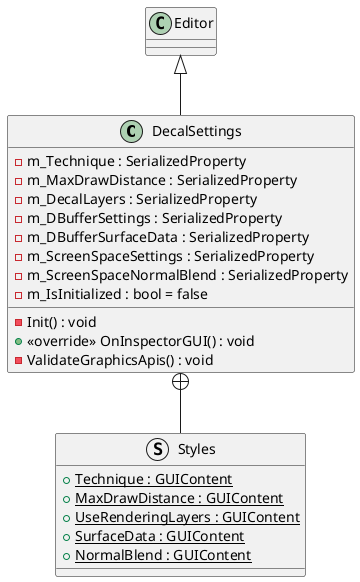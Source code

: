 @startuml
class DecalSettings {
    - m_Technique : SerializedProperty
    - m_MaxDrawDistance : SerializedProperty
    - m_DecalLayers : SerializedProperty
    - m_DBufferSettings : SerializedProperty
    - m_DBufferSurfaceData : SerializedProperty
    - m_ScreenSpaceSettings : SerializedProperty
    - m_ScreenSpaceNormalBlend : SerializedProperty
    - m_IsInitialized : bool = false
    - Init() : void
    + <<override>> OnInspectorGUI() : void
    - ValidateGraphicsApis() : void
}
struct Styles {
    + {static} Technique : GUIContent
    + {static} MaxDrawDistance : GUIContent
    + {static} UseRenderingLayers : GUIContent
    + {static} SurfaceData : GUIContent
    + {static} NormalBlend : GUIContent
}
Editor <|-- DecalSettings
DecalSettings +-- Styles
@enduml

